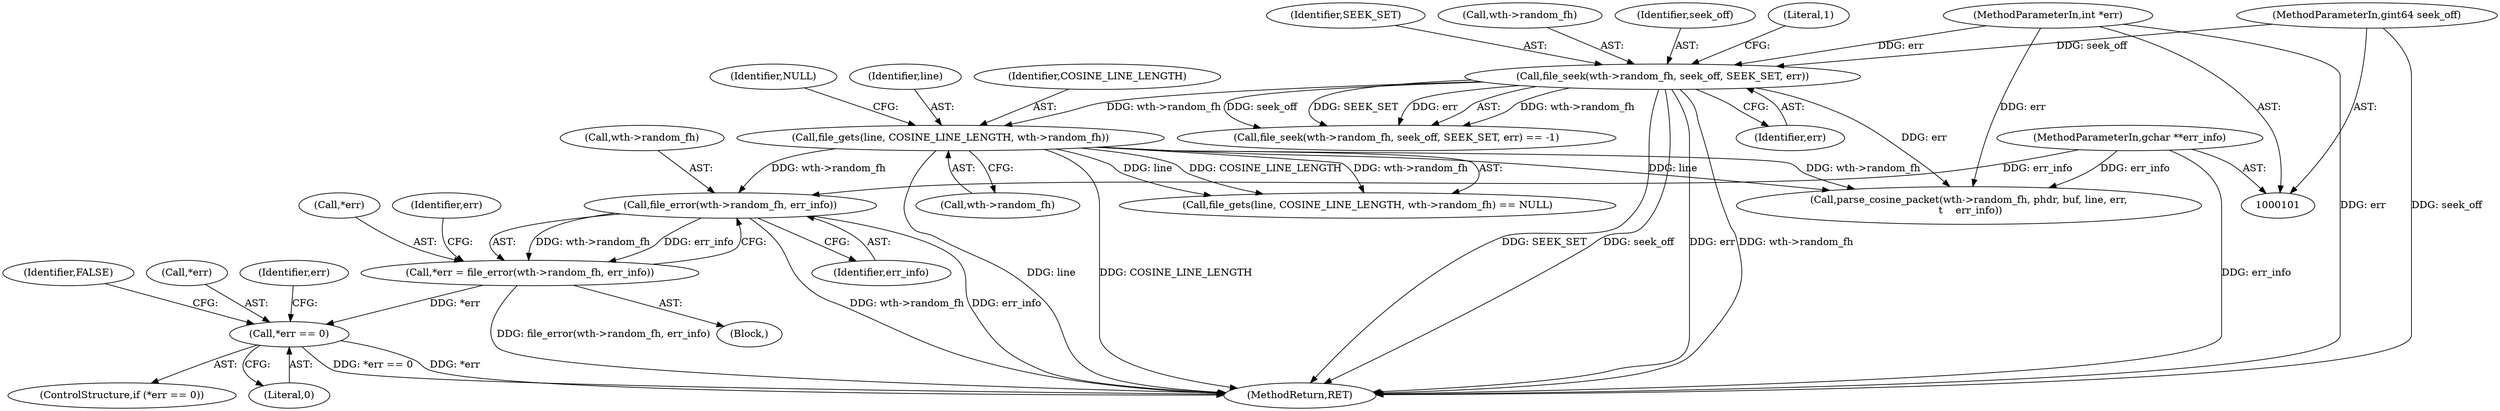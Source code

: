 digraph "0_wireshark_f5ec0afb766f19519ea9623152cca3bbe2229500_0@pointer" {
"1000136" [label="(Call,file_error(wth->random_fh, err_info))"];
"1000125" [label="(Call,file_gets(line, COSINE_LINE_LENGTH, wth->random_fh))"];
"1000112" [label="(Call,file_seek(wth->random_fh, seek_off, SEEK_SET, err))"];
"1000103" [label="(MethodParameterIn,gint64 seek_off)"];
"1000106" [label="(MethodParameterIn,int *err)"];
"1000107" [label="(MethodParameterIn,gchar **err_info)"];
"1000133" [label="(Call,*err = file_error(wth->random_fh, err_info))"];
"1000142" [label="(Call,*err == 0)"];
"1000154" [label="(Call,parse_cosine_packet(wth->random_fh, phdr, buf, line, err,\n \t    err_info))"];
"1000141" [label="(ControlStructure,if (*err == 0))"];
"1000117" [label="(Identifier,SEEK_SET)"];
"1000142" [label="(Call,*err == 0)"];
"1000140" [label="(Identifier,err_info)"];
"1000103" [label="(MethodParameterIn,gint64 seek_off)"];
"1000163" [label="(MethodReturn,RET)"];
"1000118" [label="(Identifier,err)"];
"1000136" [label="(Call,file_error(wth->random_fh, err_info))"];
"1000113" [label="(Call,wth->random_fh)"];
"1000111" [label="(Call,file_seek(wth->random_fh, seek_off, SEEK_SET, err) == -1)"];
"1000106" [label="(MethodParameterIn,int *err)"];
"1000112" [label="(Call,file_seek(wth->random_fh, seek_off, SEEK_SET, err))"];
"1000131" [label="(Identifier,NULL)"];
"1000133" [label="(Call,*err = file_error(wth->random_fh, err_info))"];
"1000107" [label="(MethodParameterIn,gchar **err_info)"];
"1000134" [label="(Call,*err)"];
"1000145" [label="(Literal,0)"];
"1000149" [label="(Identifier,err)"];
"1000128" [label="(Call,wth->random_fh)"];
"1000152" [label="(Identifier,FALSE)"];
"1000126" [label="(Identifier,line)"];
"1000125" [label="(Call,file_gets(line, COSINE_LINE_LENGTH, wth->random_fh))"];
"1000132" [label="(Block,)"];
"1000116" [label="(Identifier,seek_off)"];
"1000120" [label="(Literal,1)"];
"1000137" [label="(Call,wth->random_fh)"];
"1000127" [label="(Identifier,COSINE_LINE_LENGTH)"];
"1000143" [label="(Call,*err)"];
"1000124" [label="(Call,file_gets(line, COSINE_LINE_LENGTH, wth->random_fh) == NULL)"];
"1000144" [label="(Identifier,err)"];
"1000136" -> "1000133"  [label="AST: "];
"1000136" -> "1000140"  [label="CFG: "];
"1000137" -> "1000136"  [label="AST: "];
"1000140" -> "1000136"  [label="AST: "];
"1000133" -> "1000136"  [label="CFG: "];
"1000136" -> "1000163"  [label="DDG: err_info"];
"1000136" -> "1000163"  [label="DDG: wth->random_fh"];
"1000136" -> "1000133"  [label="DDG: wth->random_fh"];
"1000136" -> "1000133"  [label="DDG: err_info"];
"1000125" -> "1000136"  [label="DDG: wth->random_fh"];
"1000107" -> "1000136"  [label="DDG: err_info"];
"1000125" -> "1000124"  [label="AST: "];
"1000125" -> "1000128"  [label="CFG: "];
"1000126" -> "1000125"  [label="AST: "];
"1000127" -> "1000125"  [label="AST: "];
"1000128" -> "1000125"  [label="AST: "];
"1000131" -> "1000125"  [label="CFG: "];
"1000125" -> "1000163"  [label="DDG: line"];
"1000125" -> "1000163"  [label="DDG: COSINE_LINE_LENGTH"];
"1000125" -> "1000124"  [label="DDG: line"];
"1000125" -> "1000124"  [label="DDG: COSINE_LINE_LENGTH"];
"1000125" -> "1000124"  [label="DDG: wth->random_fh"];
"1000112" -> "1000125"  [label="DDG: wth->random_fh"];
"1000125" -> "1000154"  [label="DDG: wth->random_fh"];
"1000125" -> "1000154"  [label="DDG: line"];
"1000112" -> "1000111"  [label="AST: "];
"1000112" -> "1000118"  [label="CFG: "];
"1000113" -> "1000112"  [label="AST: "];
"1000116" -> "1000112"  [label="AST: "];
"1000117" -> "1000112"  [label="AST: "];
"1000118" -> "1000112"  [label="AST: "];
"1000120" -> "1000112"  [label="CFG: "];
"1000112" -> "1000163"  [label="DDG: err"];
"1000112" -> "1000163"  [label="DDG: wth->random_fh"];
"1000112" -> "1000163"  [label="DDG: SEEK_SET"];
"1000112" -> "1000163"  [label="DDG: seek_off"];
"1000112" -> "1000111"  [label="DDG: wth->random_fh"];
"1000112" -> "1000111"  [label="DDG: seek_off"];
"1000112" -> "1000111"  [label="DDG: SEEK_SET"];
"1000112" -> "1000111"  [label="DDG: err"];
"1000103" -> "1000112"  [label="DDG: seek_off"];
"1000106" -> "1000112"  [label="DDG: err"];
"1000112" -> "1000154"  [label="DDG: err"];
"1000103" -> "1000101"  [label="AST: "];
"1000103" -> "1000163"  [label="DDG: seek_off"];
"1000106" -> "1000101"  [label="AST: "];
"1000106" -> "1000163"  [label="DDG: err"];
"1000106" -> "1000154"  [label="DDG: err"];
"1000107" -> "1000101"  [label="AST: "];
"1000107" -> "1000163"  [label="DDG: err_info"];
"1000107" -> "1000154"  [label="DDG: err_info"];
"1000133" -> "1000132"  [label="AST: "];
"1000134" -> "1000133"  [label="AST: "];
"1000144" -> "1000133"  [label="CFG: "];
"1000133" -> "1000163"  [label="DDG: file_error(wth->random_fh, err_info)"];
"1000133" -> "1000142"  [label="DDG: *err"];
"1000142" -> "1000141"  [label="AST: "];
"1000142" -> "1000145"  [label="CFG: "];
"1000143" -> "1000142"  [label="AST: "];
"1000145" -> "1000142"  [label="AST: "];
"1000149" -> "1000142"  [label="CFG: "];
"1000152" -> "1000142"  [label="CFG: "];
"1000142" -> "1000163"  [label="DDG: *err == 0"];
"1000142" -> "1000163"  [label="DDG: *err"];
}
